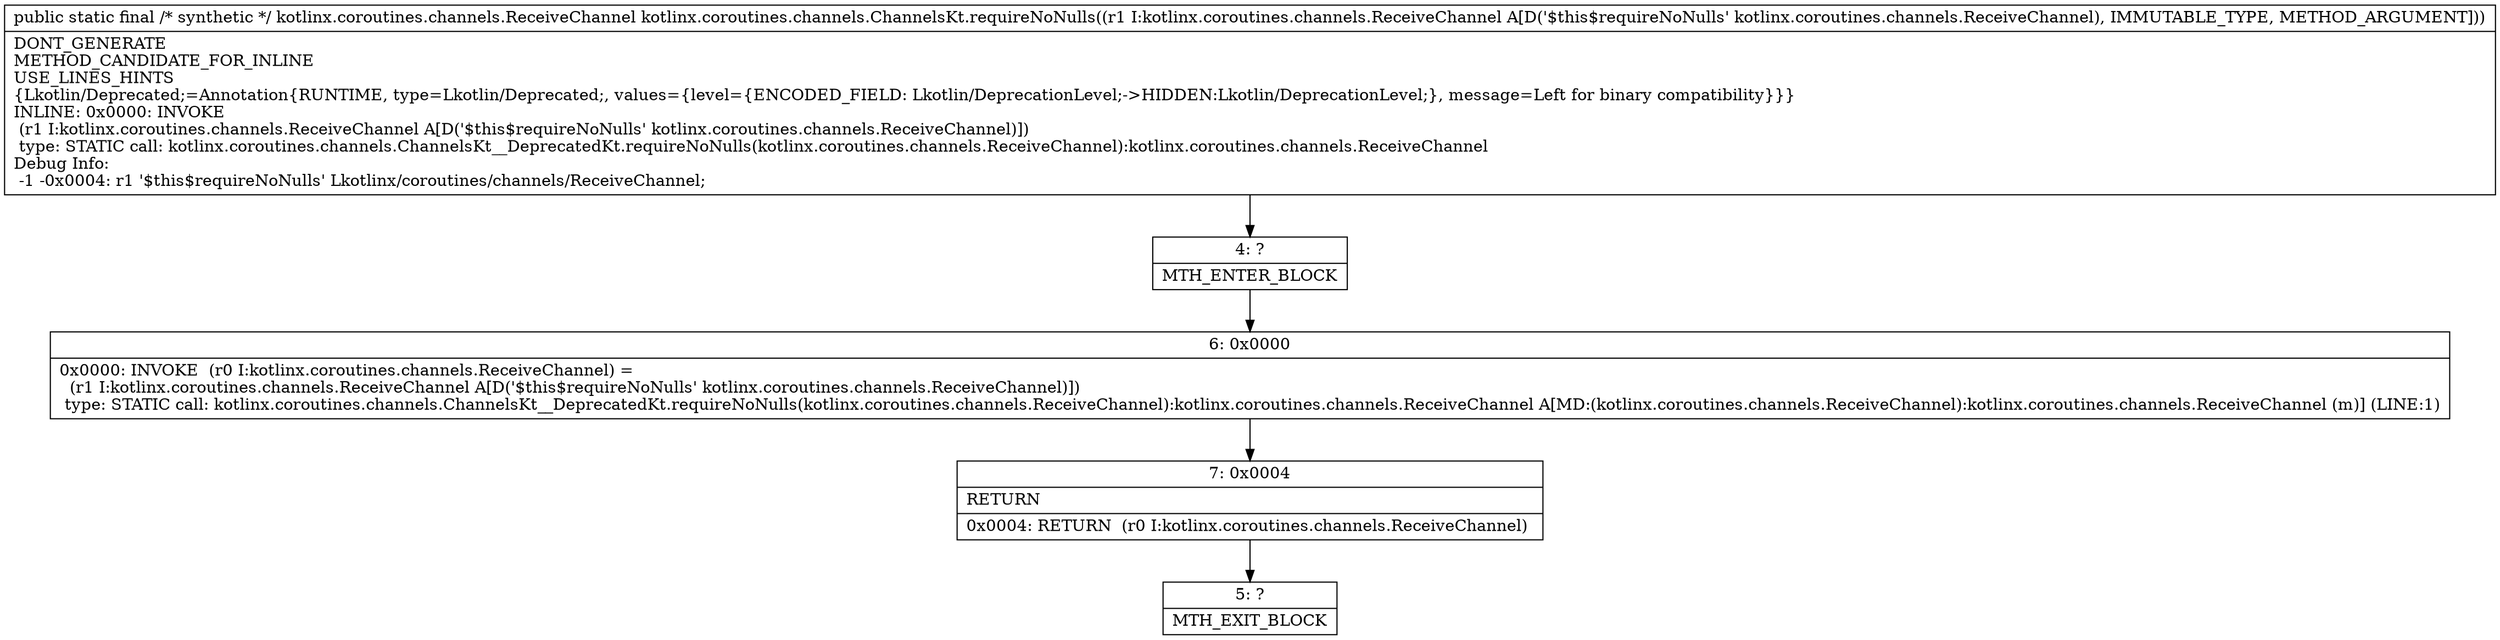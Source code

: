 digraph "CFG forkotlinx.coroutines.channels.ChannelsKt.requireNoNulls(Lkotlinx\/coroutines\/channels\/ReceiveChannel;)Lkotlinx\/coroutines\/channels\/ReceiveChannel;" {
Node_4 [shape=record,label="{4\:\ ?|MTH_ENTER_BLOCK\l}"];
Node_6 [shape=record,label="{6\:\ 0x0000|0x0000: INVOKE  (r0 I:kotlinx.coroutines.channels.ReceiveChannel) = \l  (r1 I:kotlinx.coroutines.channels.ReceiveChannel A[D('$this$requireNoNulls' kotlinx.coroutines.channels.ReceiveChannel)])\l type: STATIC call: kotlinx.coroutines.channels.ChannelsKt__DeprecatedKt.requireNoNulls(kotlinx.coroutines.channels.ReceiveChannel):kotlinx.coroutines.channels.ReceiveChannel A[MD:(kotlinx.coroutines.channels.ReceiveChannel):kotlinx.coroutines.channels.ReceiveChannel (m)] (LINE:1)\l}"];
Node_7 [shape=record,label="{7\:\ 0x0004|RETURN\l|0x0004: RETURN  (r0 I:kotlinx.coroutines.channels.ReceiveChannel) \l}"];
Node_5 [shape=record,label="{5\:\ ?|MTH_EXIT_BLOCK\l}"];
MethodNode[shape=record,label="{public static final \/* synthetic *\/ kotlinx.coroutines.channels.ReceiveChannel kotlinx.coroutines.channels.ChannelsKt.requireNoNulls((r1 I:kotlinx.coroutines.channels.ReceiveChannel A[D('$this$requireNoNulls' kotlinx.coroutines.channels.ReceiveChannel), IMMUTABLE_TYPE, METHOD_ARGUMENT]))  | DONT_GENERATE\lMETHOD_CANDIDATE_FOR_INLINE\lUSE_LINES_HINTS\l\{Lkotlin\/Deprecated;=Annotation\{RUNTIME, type=Lkotlin\/Deprecated;, values=\{level=\{ENCODED_FIELD: Lkotlin\/DeprecationLevel;\-\>HIDDEN:Lkotlin\/DeprecationLevel;\}, message=Left for binary compatibility\}\}\}\lINLINE: 0x0000: INVOKE  \l  (r1 I:kotlinx.coroutines.channels.ReceiveChannel A[D('$this$requireNoNulls' kotlinx.coroutines.channels.ReceiveChannel)])\l type: STATIC call: kotlinx.coroutines.channels.ChannelsKt__DeprecatedKt.requireNoNulls(kotlinx.coroutines.channels.ReceiveChannel):kotlinx.coroutines.channels.ReceiveChannel\lDebug Info:\l  \-1 \-0x0004: r1 '$this$requireNoNulls' Lkotlinx\/coroutines\/channels\/ReceiveChannel;\l}"];
MethodNode -> Node_4;Node_4 -> Node_6;
Node_6 -> Node_7;
Node_7 -> Node_5;
}

